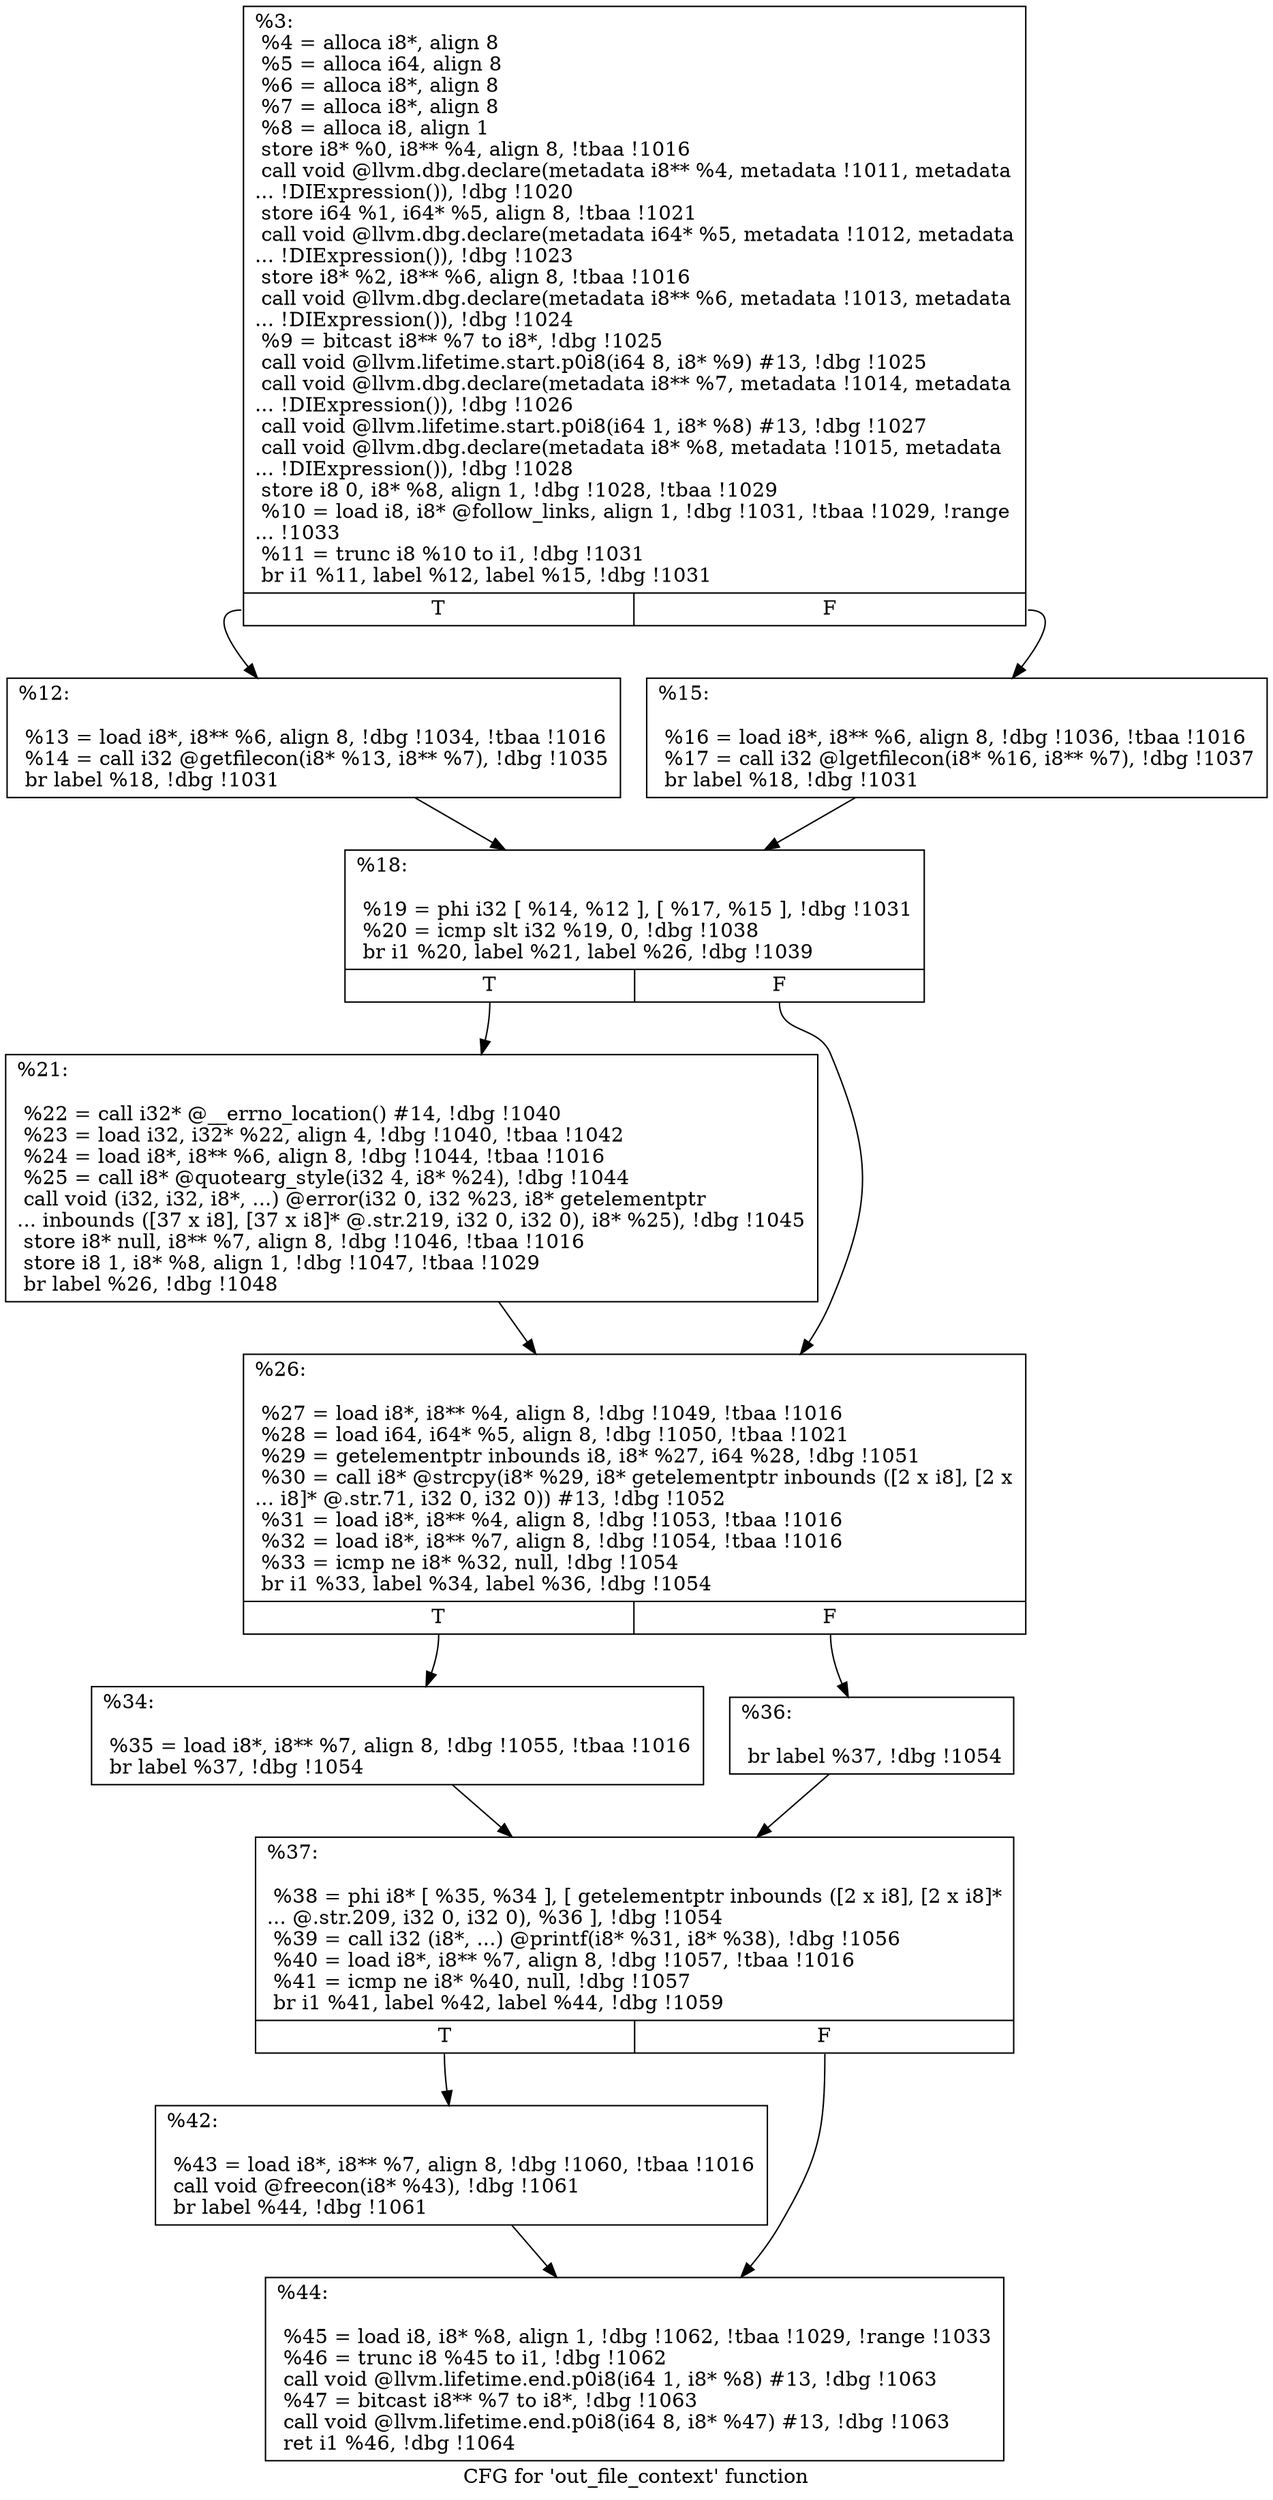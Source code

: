 digraph "CFG for 'out_file_context' function" {
	label="CFG for 'out_file_context' function";

	Node0x248c330 [shape=record,label="{%3:\l  %4 = alloca i8*, align 8\l  %5 = alloca i64, align 8\l  %6 = alloca i8*, align 8\l  %7 = alloca i8*, align 8\l  %8 = alloca i8, align 1\l  store i8* %0, i8** %4, align 8, !tbaa !1016\l  call void @llvm.dbg.declare(metadata i8** %4, metadata !1011, metadata\l... !DIExpression()), !dbg !1020\l  store i64 %1, i64* %5, align 8, !tbaa !1021\l  call void @llvm.dbg.declare(metadata i64* %5, metadata !1012, metadata\l... !DIExpression()), !dbg !1023\l  store i8* %2, i8** %6, align 8, !tbaa !1016\l  call void @llvm.dbg.declare(metadata i8** %6, metadata !1013, metadata\l... !DIExpression()), !dbg !1024\l  %9 = bitcast i8** %7 to i8*, !dbg !1025\l  call void @llvm.lifetime.start.p0i8(i64 8, i8* %9) #13, !dbg !1025\l  call void @llvm.dbg.declare(metadata i8** %7, metadata !1014, metadata\l... !DIExpression()), !dbg !1026\l  call void @llvm.lifetime.start.p0i8(i64 1, i8* %8) #13, !dbg !1027\l  call void @llvm.dbg.declare(metadata i8* %8, metadata !1015, metadata\l... !DIExpression()), !dbg !1028\l  store i8 0, i8* %8, align 1, !dbg !1028, !tbaa !1029\l  %10 = load i8, i8* @follow_links, align 1, !dbg !1031, !tbaa !1029, !range\l... !1033\l  %11 = trunc i8 %10 to i1, !dbg !1031\l  br i1 %11, label %12, label %15, !dbg !1031\l|{<s0>T|<s1>F}}"];
	Node0x248c330:s0 -> Node0x24572c0;
	Node0x248c330:s1 -> Node0x2457310;
	Node0x24572c0 [shape=record,label="{%12:\l\l  %13 = load i8*, i8** %6, align 8, !dbg !1034, !tbaa !1016\l  %14 = call i32 @getfilecon(i8* %13, i8** %7), !dbg !1035\l  br label %18, !dbg !1031\l}"];
	Node0x24572c0 -> Node0x2457360;
	Node0x2457310 [shape=record,label="{%15:\l\l  %16 = load i8*, i8** %6, align 8, !dbg !1036, !tbaa !1016\l  %17 = call i32 @lgetfilecon(i8* %16, i8** %7), !dbg !1037\l  br label %18, !dbg !1031\l}"];
	Node0x2457310 -> Node0x2457360;
	Node0x2457360 [shape=record,label="{%18:\l\l  %19 = phi i32 [ %14, %12 ], [ %17, %15 ], !dbg !1031\l  %20 = icmp slt i32 %19, 0, !dbg !1038\l  br i1 %20, label %21, label %26, !dbg !1039\l|{<s0>T|<s1>F}}"];
	Node0x2457360:s0 -> Node0x24573b0;
	Node0x2457360:s1 -> Node0x2457400;
	Node0x24573b0 [shape=record,label="{%21:\l\l  %22 = call i32* @__errno_location() #14, !dbg !1040\l  %23 = load i32, i32* %22, align 4, !dbg !1040, !tbaa !1042\l  %24 = load i8*, i8** %6, align 8, !dbg !1044, !tbaa !1016\l  %25 = call i8* @quotearg_style(i32 4, i8* %24), !dbg !1044\l  call void (i32, i32, i8*, ...) @error(i32 0, i32 %23, i8* getelementptr\l... inbounds ([37 x i8], [37 x i8]* @.str.219, i32 0, i32 0), i8* %25), !dbg !1045\l  store i8* null, i8** %7, align 8, !dbg !1046, !tbaa !1016\l  store i8 1, i8* %8, align 1, !dbg !1047, !tbaa !1029\l  br label %26, !dbg !1048\l}"];
	Node0x24573b0 -> Node0x2457400;
	Node0x2457400 [shape=record,label="{%26:\l\l  %27 = load i8*, i8** %4, align 8, !dbg !1049, !tbaa !1016\l  %28 = load i64, i64* %5, align 8, !dbg !1050, !tbaa !1021\l  %29 = getelementptr inbounds i8, i8* %27, i64 %28, !dbg !1051\l  %30 = call i8* @strcpy(i8* %29, i8* getelementptr inbounds ([2 x i8], [2 x\l... i8]* @.str.71, i32 0, i32 0)) #13, !dbg !1052\l  %31 = load i8*, i8** %4, align 8, !dbg !1053, !tbaa !1016\l  %32 = load i8*, i8** %7, align 8, !dbg !1054, !tbaa !1016\l  %33 = icmp ne i8* %32, null, !dbg !1054\l  br i1 %33, label %34, label %36, !dbg !1054\l|{<s0>T|<s1>F}}"];
	Node0x2457400:s0 -> Node0x2457450;
	Node0x2457400:s1 -> Node0x24574a0;
	Node0x2457450 [shape=record,label="{%34:\l\l  %35 = load i8*, i8** %7, align 8, !dbg !1055, !tbaa !1016\l  br label %37, !dbg !1054\l}"];
	Node0x2457450 -> Node0x24574f0;
	Node0x24574a0 [shape=record,label="{%36:\l\l  br label %37, !dbg !1054\l}"];
	Node0x24574a0 -> Node0x24574f0;
	Node0x24574f0 [shape=record,label="{%37:\l\l  %38 = phi i8* [ %35, %34 ], [ getelementptr inbounds ([2 x i8], [2 x i8]*\l... @.str.209, i32 0, i32 0), %36 ], !dbg !1054\l  %39 = call i32 (i8*, ...) @printf(i8* %31, i8* %38), !dbg !1056\l  %40 = load i8*, i8** %7, align 8, !dbg !1057, !tbaa !1016\l  %41 = icmp ne i8* %40, null, !dbg !1057\l  br i1 %41, label %42, label %44, !dbg !1059\l|{<s0>T|<s1>F}}"];
	Node0x24574f0:s0 -> Node0x2457540;
	Node0x24574f0:s1 -> Node0x2457590;
	Node0x2457540 [shape=record,label="{%42:\l\l  %43 = load i8*, i8** %7, align 8, !dbg !1060, !tbaa !1016\l  call void @freecon(i8* %43), !dbg !1061\l  br label %44, !dbg !1061\l}"];
	Node0x2457540 -> Node0x2457590;
	Node0x2457590 [shape=record,label="{%44:\l\l  %45 = load i8, i8* %8, align 1, !dbg !1062, !tbaa !1029, !range !1033\l  %46 = trunc i8 %45 to i1, !dbg !1062\l  call void @llvm.lifetime.end.p0i8(i64 1, i8* %8) #13, !dbg !1063\l  %47 = bitcast i8** %7 to i8*, !dbg !1063\l  call void @llvm.lifetime.end.p0i8(i64 8, i8* %47) #13, !dbg !1063\l  ret i1 %46, !dbg !1064\l}"];
}

